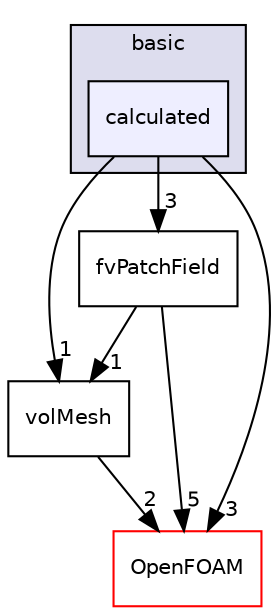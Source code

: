 digraph "src/finiteVolume/fields/fvPatchFields/basic/calculated" {
  bgcolor=transparent;
  compound=true
  node [ fontsize="10", fontname="Helvetica"];
  edge [ labelfontsize="10", labelfontname="Helvetica"];
  subgraph clusterdir_546b14c9025d30bb5b92fa069dbdd82c {
    graph [ bgcolor="#ddddee", pencolor="black", label="basic" fontname="Helvetica", fontsize="10", URL="dir_546b14c9025d30bb5b92fa069dbdd82c.html"]
  dir_a0201b82c51fa1da75dacfe3ae38b4ae [shape=box, label="calculated", style="filled", fillcolor="#eeeeff", pencolor="black", URL="dir_a0201b82c51fa1da75dacfe3ae38b4ae.html"];
  }
  dir_1a4209badf8dc5d7c181708103efea60 [shape=box label="volMesh" URL="dir_1a4209badf8dc5d7c181708103efea60.html"];
  dir_6b9423849569a7ee618201e7cfce9eaa [shape=box label="fvPatchField" URL="dir_6b9423849569a7ee618201e7cfce9eaa.html"];
  dir_c5473ff19b20e6ec4dfe5c310b3778a8 [shape=box label="OpenFOAM" color="red" URL="dir_c5473ff19b20e6ec4dfe5c310b3778a8.html"];
  dir_1a4209badf8dc5d7c181708103efea60->dir_c5473ff19b20e6ec4dfe5c310b3778a8 [headlabel="2", labeldistance=1.5 headhref="dir_001272_001898.html"];
  dir_6b9423849569a7ee618201e7cfce9eaa->dir_1a4209badf8dc5d7c181708103efea60 [headlabel="1", labeldistance=1.5 headhref="dir_001043_001272.html"];
  dir_6b9423849569a7ee618201e7cfce9eaa->dir_c5473ff19b20e6ec4dfe5c310b3778a8 [headlabel="5", labeldistance=1.5 headhref="dir_001043_001898.html"];
  dir_a0201b82c51fa1da75dacfe3ae38b4ae->dir_1a4209badf8dc5d7c181708103efea60 [headlabel="1", labeldistance=1.5 headhref="dir_000942_001272.html"];
  dir_a0201b82c51fa1da75dacfe3ae38b4ae->dir_6b9423849569a7ee618201e7cfce9eaa [headlabel="3", labeldistance=1.5 headhref="dir_000942_001043.html"];
  dir_a0201b82c51fa1da75dacfe3ae38b4ae->dir_c5473ff19b20e6ec4dfe5c310b3778a8 [headlabel="3", labeldistance=1.5 headhref="dir_000942_001898.html"];
}
